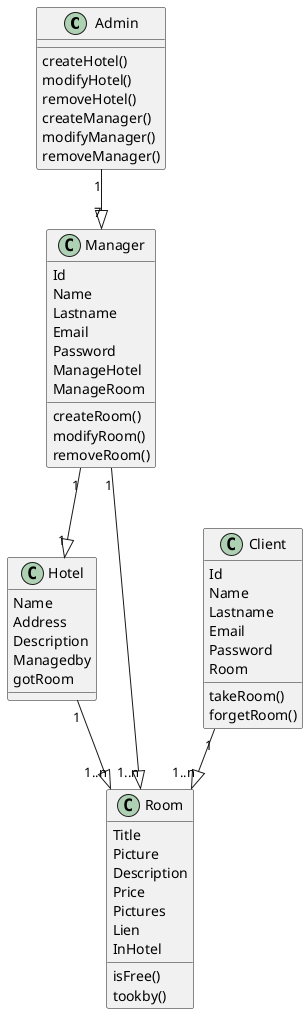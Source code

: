 @startuml
'https://plantuml.com/class-diagram

class Admin {
createHotel()
modifyHotel()
removeHotel()
createManager()
modifyManager()
removeManager()
}
class Manager {
Id
Name
Lastname
Email
Password
ManageHotel
ManageRoom
createRoom()
modifyRoom()
removeRoom()
}
class Client {
Id
Name
Lastname
Email
Password
Room
takeRoom()
forgetRoom()
}
class Hotel {
Name
Address
Description
Managedby
gotRoom
}
class Room {
Title
Picture
Description
Price
Pictures
Lien
InHotel
isFree()
tookby()
}

Manager "1"--|> "1..n"Room
Client "1"--|> "1..n"Room
Admin "1"--|> "7"Manager
Manager "1" --|> "1"Hotel
Hotel "1"--|> "1..n"Room
@enduml
